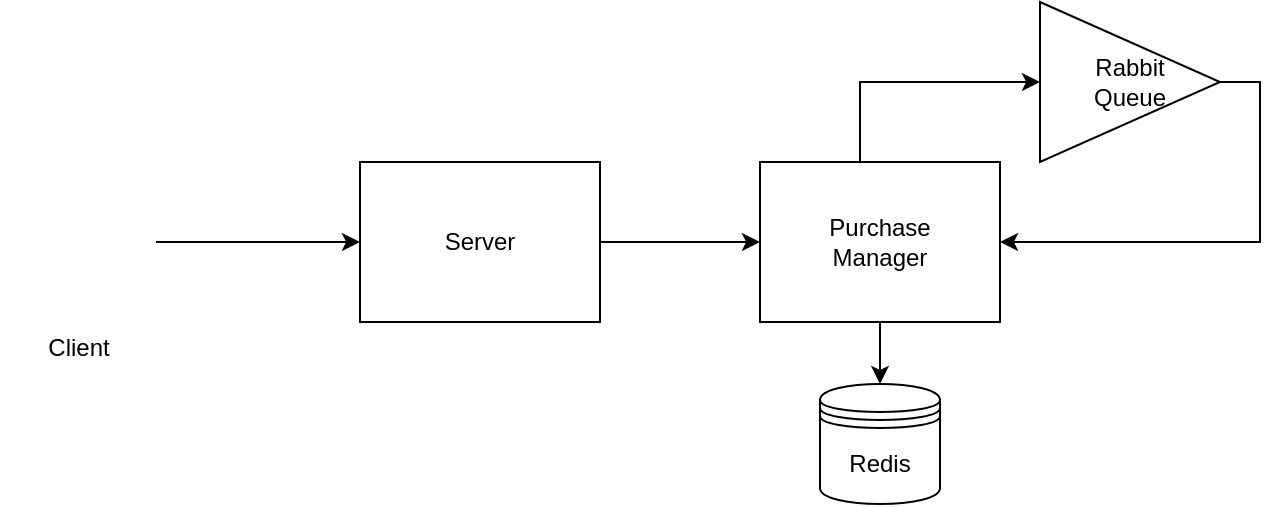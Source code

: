 <mxfile version="15.7.3" type="device"><diagram id="prtHgNgQTEPvFCAcTncT" name="Page-1"><mxGraphModel dx="1038" dy="489" grid="1" gridSize="10" guides="1" tooltips="1" connect="1" arrows="1" fold="1" page="1" pageScale="1" pageWidth="827" pageHeight="1169" math="0" shadow="0"><root><mxCell id="0"/><mxCell id="1" parent="0"/><mxCell id="q5uRRe5f1S2iNHd-MMi5-5" style="edgeStyle=orthogonalEdgeStyle;rounded=0;orthogonalLoop=1;jettySize=auto;html=1;entryX=0;entryY=0.5;entryDx=0;entryDy=0;" edge="1" parent="1" source="q5uRRe5f1S2iNHd-MMi5-1" target="q5uRRe5f1S2iNHd-MMi5-2"><mxGeometry relative="1" as="geometry"/></mxCell><mxCell id="q5uRRe5f1S2iNHd-MMi5-1" value="Server" style="rounded=0;whiteSpace=wrap;html=1;" vertex="1" parent="1"><mxGeometry x="250" y="149" width="120" height="80" as="geometry"/></mxCell><mxCell id="q5uRRe5f1S2iNHd-MMi5-7" style="edgeStyle=orthogonalEdgeStyle;rounded=0;orthogonalLoop=1;jettySize=auto;html=1;entryX=0.5;entryY=0;entryDx=0;entryDy=0;" edge="1" parent="1" source="q5uRRe5f1S2iNHd-MMi5-2" target="q5uRRe5f1S2iNHd-MMi5-6"><mxGeometry relative="1" as="geometry"/></mxCell><mxCell id="q5uRRe5f1S2iNHd-MMi5-9" style="edgeStyle=orthogonalEdgeStyle;rounded=0;orthogonalLoop=1;jettySize=auto;html=1;entryX=0;entryY=0.5;entryDx=0;entryDy=0;" edge="1" parent="1" source="q5uRRe5f1S2iNHd-MMi5-2" target="q5uRRe5f1S2iNHd-MMi5-8"><mxGeometry relative="1" as="geometry"><Array as="points"><mxPoint x="500" y="109"/></Array></mxGeometry></mxCell><mxCell id="q5uRRe5f1S2iNHd-MMi5-2" value="Purchase&lt;br&gt;Manager" style="rounded=0;whiteSpace=wrap;html=1;" vertex="1" parent="1"><mxGeometry x="450" y="149" width="120" height="80" as="geometry"/></mxCell><mxCell id="q5uRRe5f1S2iNHd-MMi5-4" style="edgeStyle=orthogonalEdgeStyle;rounded=0;orthogonalLoop=1;jettySize=auto;html=1;" edge="1" parent="1" source="q5uRRe5f1S2iNHd-MMi5-3" target="q5uRRe5f1S2iNHd-MMi5-1"><mxGeometry relative="1" as="geometry"/></mxCell><mxCell id="q5uRRe5f1S2iNHd-MMi5-3" value="Client" style="shape=image;html=1;verticalAlign=top;verticalLabelPosition=bottom;labelBackgroundColor=#ffffff;imageAspect=0;aspect=fixed;image=https://cdn1.iconfinder.com/data/icons/100-basic-for-user-interface/32/29-Screen-128.png" vertex="1" parent="1"><mxGeometry x="70" y="150" width="78" height="78" as="geometry"/></mxCell><mxCell id="q5uRRe5f1S2iNHd-MMi5-6" value="Redis&lt;br&gt;" style="shape=datastore;whiteSpace=wrap;html=1;" vertex="1" parent="1"><mxGeometry x="480" y="260" width="60" height="60" as="geometry"/></mxCell><mxCell id="q5uRRe5f1S2iNHd-MMi5-10" style="edgeStyle=orthogonalEdgeStyle;rounded=0;orthogonalLoop=1;jettySize=auto;html=1;exitX=1;exitY=0.5;exitDx=0;exitDy=0;entryX=1;entryY=0.5;entryDx=0;entryDy=0;" edge="1" parent="1" source="q5uRRe5f1S2iNHd-MMi5-8" target="q5uRRe5f1S2iNHd-MMi5-2"><mxGeometry relative="1" as="geometry"/></mxCell><mxCell id="q5uRRe5f1S2iNHd-MMi5-8" value="Rabbit&lt;br&gt;Queue" style="triangle;whiteSpace=wrap;html=1;" vertex="1" parent="1"><mxGeometry x="590" y="69" width="90" height="80" as="geometry"/></mxCell></root></mxGraphModel></diagram></mxfile>